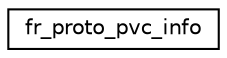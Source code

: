 digraph G
{
  edge [fontname="Helvetica",fontsize="10",labelfontname="Helvetica",labelfontsize="10"];
  node [fontname="Helvetica",fontsize="10",shape=record];
  rankdir="LR";
  Node1 [label="fr_proto_pvc_info",height=0.2,width=0.4,color="black", fillcolor="white", style="filled",URL="$structfr__proto__pvc__info.html"];
}
